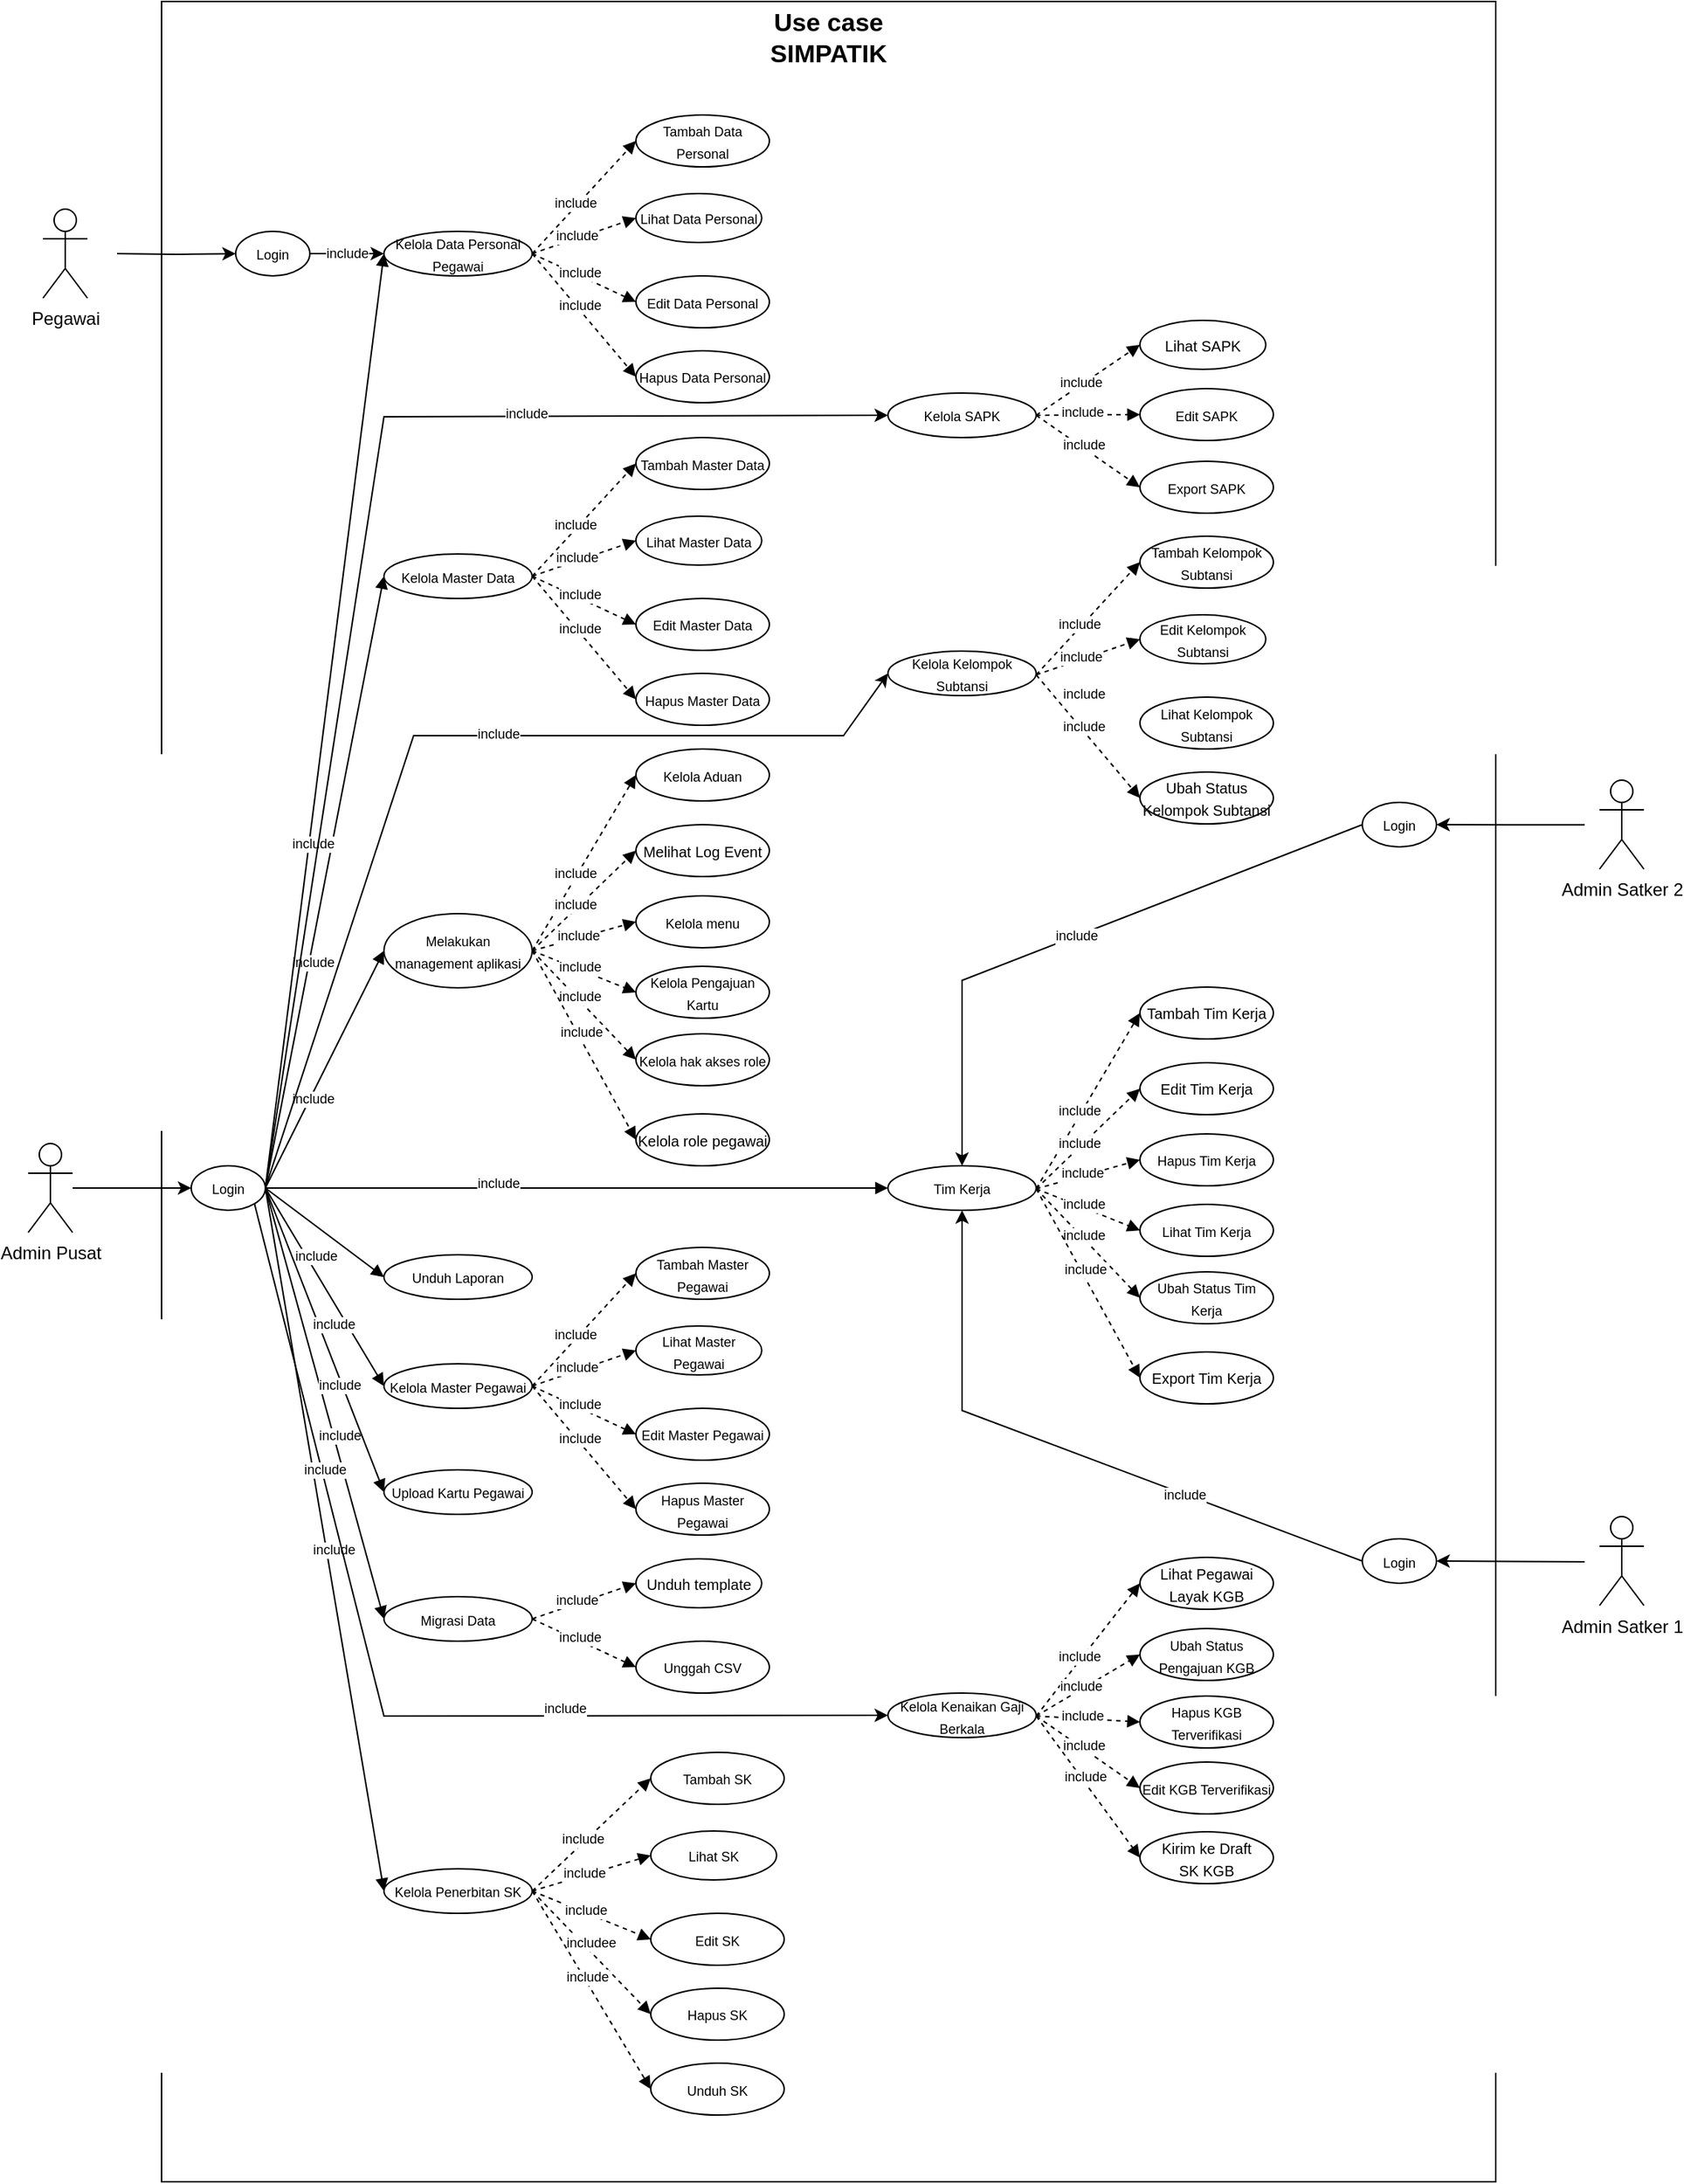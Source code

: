 <mxfile version="20.3.7" type="github"><diagram id="NCF-8XZNcb-jHNI5wrr-" name="Page-1"><mxGraphModel dx="1429" dy="1987" grid="1" gridSize="10" guides="1" tooltips="1" connect="1" arrows="1" fold="1" page="1" pageScale="1" pageWidth="850" pageHeight="1100" math="0" shadow="0"><root><mxCell id="0"/><mxCell id="1" parent="0"/><mxCell id="oSmOHhKGjZ_EZXKR8ptZ-1" value="" style="rounded=0;whiteSpace=wrap;html=1;" parent="1" vertex="1"><mxGeometry x="160" y="-140" width="900" height="1470" as="geometry"/></mxCell><mxCell id="oSmOHhKGjZ_EZXKR8ptZ-2" value="Use case SIMPATIK" style="text;html=1;strokeColor=none;fillColor=none;align=center;verticalAlign=middle;whiteSpace=wrap;rounded=0;fontStyle=1;fontSize=17;" parent="1" vertex="1"><mxGeometry x="550" y="-130" width="120" height="30" as="geometry"/></mxCell><mxCell id="oSmOHhKGjZ_EZXKR8ptZ-14" value="" style="edgeStyle=orthogonalEdgeStyle;rounded=0;orthogonalLoop=1;jettySize=auto;html=1;fontSize=9;" parent="1" source="oSmOHhKGjZ_EZXKR8ptZ-3" target="oSmOHhKGjZ_EZXKR8ptZ-12" edge="1"><mxGeometry relative="1" as="geometry"/></mxCell><mxCell id="oSmOHhKGjZ_EZXKR8ptZ-3" value="Admin Pusat" style="shape=umlActor;verticalLabelPosition=bottom;verticalAlign=top;html=1;outlineConnect=0;" parent="1" vertex="1"><mxGeometry x="70" y="630" width="30" height="60" as="geometry"/></mxCell><mxCell id="oSmOHhKGjZ_EZXKR8ptZ-4" value="Admin Satker 1" style="shape=umlActor;verticalLabelPosition=bottom;verticalAlign=top;html=1;outlineConnect=0;" parent="1" vertex="1"><mxGeometry x="1130" y="881.5" width="30" height="60" as="geometry"/></mxCell><mxCell id="oSmOHhKGjZ_EZXKR8ptZ-5" value="Admin Satker 2" style="shape=umlActor;verticalLabelPosition=bottom;verticalAlign=top;html=1;outlineConnect=0;" parent="1" vertex="1"><mxGeometry x="1130" y="385" width="30" height="60" as="geometry"/></mxCell><mxCell id="oSmOHhKGjZ_EZXKR8ptZ-6" value="Pegawai" style="shape=umlActor;verticalLabelPosition=bottom;verticalAlign=top;html=1;outlineConnect=0;" parent="1" vertex="1"><mxGeometry x="80" width="30" height="60" as="geometry"/></mxCell><mxCell id="oSmOHhKGjZ_EZXKR8ptZ-12" value="&lt;font style=&quot;font-size: 9px;&quot;&gt;Login&lt;/font&gt;" style="ellipse;whiteSpace=wrap;html=1;" parent="1" vertex="1"><mxGeometry x="180" y="645" width="50" height="30" as="geometry"/></mxCell><mxCell id="oSmOHhKGjZ_EZXKR8ptZ-13" value="&lt;font style=&quot;font-size: 9px;&quot;&gt;Kelola Master Data&lt;/font&gt;" style="ellipse;whiteSpace=wrap;html=1;" parent="1" vertex="1"><mxGeometry x="310" y="232.5" width="100" height="30" as="geometry"/></mxCell><mxCell id="oSmOHhKGjZ_EZXKR8ptZ-17" value="" style="html=1;verticalAlign=bottom;endArrow=block;rounded=0;fontSize=9;exitX=1;exitY=0.5;exitDx=0;exitDy=0;entryX=0;entryY=0.5;entryDx=0;entryDy=0;" parent="1" source="oSmOHhKGjZ_EZXKR8ptZ-12" target="oSmOHhKGjZ_EZXKR8ptZ-13" edge="1"><mxGeometry x="0.089" y="7" width="80" relative="1" as="geometry"><mxPoint x="410" y="260" as="sourcePoint"/><mxPoint x="490" y="260" as="targetPoint"/><mxPoint as="offset"/></mxGeometry></mxCell><mxCell id="oSmOHhKGjZ_EZXKR8ptZ-24" value="include" style="edgeLabel;html=1;align=center;verticalAlign=middle;resizable=0;points=[];fontSize=9;" parent="oSmOHhKGjZ_EZXKR8ptZ-17" vertex="1" connectable="0"><mxGeometry x="-0.271" y="1" relative="1" as="geometry"><mxPoint x="4" y="-2" as="offset"/></mxGeometry></mxCell><mxCell id="oSmOHhKGjZ_EZXKR8ptZ-19" value="&lt;font style=&quot;font-size: 9px;&quot;&gt;Tambah Master Data&lt;/font&gt;" style="ellipse;whiteSpace=wrap;html=1;" parent="1" vertex="1"><mxGeometry x="480" y="154" width="90" height="35" as="geometry"/></mxCell><mxCell id="oSmOHhKGjZ_EZXKR8ptZ-27" value="" style="html=1;verticalAlign=bottom;endArrow=block;rounded=0;fontSize=9;dashed=1;entryX=0;entryY=0.5;entryDx=0;entryDy=0;exitX=1;exitY=0.5;exitDx=0;exitDy=0;" parent="1" source="oSmOHhKGjZ_EZXKR8ptZ-13" target="oSmOHhKGjZ_EZXKR8ptZ-19" edge="1"><mxGeometry x="-0.16" y="-2" width="80" relative="1" as="geometry"><mxPoint x="410" y="190" as="sourcePoint"/><mxPoint x="490" y="190" as="targetPoint"/><mxPoint as="offset"/></mxGeometry></mxCell><mxCell id="oSmOHhKGjZ_EZXKR8ptZ-28" value="include" style="edgeLabel;html=1;align=center;verticalAlign=middle;resizable=0;points=[];fontSize=9;" parent="oSmOHhKGjZ_EZXKR8ptZ-27" vertex="1" connectable="0"><mxGeometry x="-0.125" y="2" relative="1" as="geometry"><mxPoint as="offset"/></mxGeometry></mxCell><mxCell id="oSmOHhKGjZ_EZXKR8ptZ-29" value="&lt;font style=&quot;font-size: 9px;&quot;&gt;Lihat Master Data&lt;/font&gt;" style="ellipse;whiteSpace=wrap;html=1;" parent="1" vertex="1"><mxGeometry x="480" y="207" width="84.86" height="33" as="geometry"/></mxCell><mxCell id="oSmOHhKGjZ_EZXKR8ptZ-30" value="&lt;font style=&quot;font-size: 9px;&quot;&gt;Edit Master Data&lt;/font&gt;" style="ellipse;whiteSpace=wrap;html=1;" parent="1" vertex="1"><mxGeometry x="480" y="262.5" width="90" height="35" as="geometry"/></mxCell><mxCell id="oSmOHhKGjZ_EZXKR8ptZ-31" value="&lt;font style=&quot;font-size: 9px;&quot;&gt;Hapus Master Data&lt;/font&gt;" style="ellipse;whiteSpace=wrap;html=1;" parent="1" vertex="1"><mxGeometry x="480" y="313" width="90" height="35" as="geometry"/></mxCell><mxCell id="oSmOHhKGjZ_EZXKR8ptZ-32" value="" style="html=1;verticalAlign=bottom;endArrow=block;rounded=0;fontSize=9;dashed=1;entryX=0;entryY=0.5;entryDx=0;entryDy=0;exitX=1;exitY=0.5;exitDx=0;exitDy=0;" parent="1" source="oSmOHhKGjZ_EZXKR8ptZ-13" target="oSmOHhKGjZ_EZXKR8ptZ-29" edge="1"><mxGeometry x="-0.16" y="-2" width="80" relative="1" as="geometry"><mxPoint x="420" y="257.5" as="sourcePoint"/><mxPoint x="490" y="172.5" as="targetPoint"/><mxPoint as="offset"/></mxGeometry></mxCell><mxCell id="oSmOHhKGjZ_EZXKR8ptZ-33" value="include" style="edgeLabel;html=1;align=center;verticalAlign=middle;resizable=0;points=[];fontSize=9;" parent="oSmOHhKGjZ_EZXKR8ptZ-32" vertex="1" connectable="0"><mxGeometry x="-0.125" y="2" relative="1" as="geometry"><mxPoint as="offset"/></mxGeometry></mxCell><mxCell id="oSmOHhKGjZ_EZXKR8ptZ-34" value="" style="html=1;verticalAlign=bottom;endArrow=block;rounded=0;fontSize=9;dashed=1;entryX=0;entryY=0.5;entryDx=0;entryDy=0;exitX=1;exitY=0.5;exitDx=0;exitDy=0;" parent="1" source="oSmOHhKGjZ_EZXKR8ptZ-13" target="oSmOHhKGjZ_EZXKR8ptZ-30" edge="1"><mxGeometry x="-0.16" y="-2" width="80" relative="1" as="geometry"><mxPoint x="420" y="257.5" as="sourcePoint"/><mxPoint x="490" y="232.5" as="targetPoint"/><mxPoint as="offset"/></mxGeometry></mxCell><mxCell id="oSmOHhKGjZ_EZXKR8ptZ-35" value="include" style="edgeLabel;html=1;align=center;verticalAlign=middle;resizable=0;points=[];fontSize=9;" parent="oSmOHhKGjZ_EZXKR8ptZ-34" vertex="1" connectable="0"><mxGeometry x="-0.125" y="2" relative="1" as="geometry"><mxPoint as="offset"/></mxGeometry></mxCell><mxCell id="oSmOHhKGjZ_EZXKR8ptZ-36" value="" style="html=1;verticalAlign=bottom;endArrow=block;rounded=0;fontSize=9;dashed=1;entryX=0;entryY=0.5;entryDx=0;entryDy=0;exitX=1;exitY=0.5;exitDx=0;exitDy=0;" parent="1" source="oSmOHhKGjZ_EZXKR8ptZ-13" target="oSmOHhKGjZ_EZXKR8ptZ-31" edge="1"><mxGeometry x="-0.16" y="-2" width="80" relative="1" as="geometry"><mxPoint x="420" y="257.5" as="sourcePoint"/><mxPoint x="490" y="297.5" as="targetPoint"/><mxPoint as="offset"/></mxGeometry></mxCell><mxCell id="oSmOHhKGjZ_EZXKR8ptZ-37" value="include" style="edgeLabel;html=1;align=center;verticalAlign=middle;resizable=0;points=[];fontSize=9;" parent="oSmOHhKGjZ_EZXKR8ptZ-36" vertex="1" connectable="0"><mxGeometry x="-0.125" y="2" relative="1" as="geometry"><mxPoint as="offset"/></mxGeometry></mxCell><mxCell id="oSmOHhKGjZ_EZXKR8ptZ-39" value="&lt;font style=&quot;font-size: 9px;&quot;&gt;Melakukan management aplikasi&lt;/font&gt;" style="ellipse;whiteSpace=wrap;html=1;" parent="1" vertex="1"><mxGeometry x="310" y="475" width="100" height="50" as="geometry"/></mxCell><mxCell id="oSmOHhKGjZ_EZXKR8ptZ-40" value="" style="html=1;verticalAlign=bottom;endArrow=block;rounded=0;fontSize=9;exitX=1;exitY=0.5;exitDx=0;exitDy=0;entryX=0;entryY=0.5;entryDx=0;entryDy=0;" parent="1" source="oSmOHhKGjZ_EZXKR8ptZ-12" target="oSmOHhKGjZ_EZXKR8ptZ-39" edge="1"><mxGeometry x="0.089" y="7" width="80" relative="1" as="geometry"><mxPoint x="270.0" y="410" as="sourcePoint"/><mxPoint x="320.0" y="257.5" as="targetPoint"/><mxPoint as="offset"/></mxGeometry></mxCell><mxCell id="oSmOHhKGjZ_EZXKR8ptZ-41" value="include" style="edgeLabel;html=1;align=center;verticalAlign=middle;resizable=0;points=[];fontSize=9;" parent="oSmOHhKGjZ_EZXKR8ptZ-40" vertex="1" connectable="0"><mxGeometry x="-0.271" y="1" relative="1" as="geometry"><mxPoint x="4" y="-2" as="offset"/></mxGeometry></mxCell><mxCell id="oSmOHhKGjZ_EZXKR8ptZ-43" value="&lt;font style=&quot;font-size: 9px;&quot;&gt;Kelola Aduan&lt;/font&gt;" style="ellipse;whiteSpace=wrap;html=1;" parent="1" vertex="1"><mxGeometry x="480" y="364" width="90" height="35" as="geometry"/></mxCell><mxCell id="oSmOHhKGjZ_EZXKR8ptZ-44" value="" style="html=1;verticalAlign=bottom;endArrow=block;rounded=0;fontSize=9;dashed=1;entryX=0;entryY=0.5;entryDx=0;entryDy=0;exitX=1;exitY=0.5;exitDx=0;exitDy=0;" parent="1" source="oSmOHhKGjZ_EZXKR8ptZ-39" target="oSmOHhKGjZ_EZXKR8ptZ-43" edge="1"><mxGeometry x="-0.16" y="-2" width="80" relative="1" as="geometry"><mxPoint x="410" y="472.5" as="sourcePoint"/><mxPoint x="490" y="415" as="targetPoint"/><mxPoint as="offset"/></mxGeometry></mxCell><mxCell id="oSmOHhKGjZ_EZXKR8ptZ-45" value="include" style="edgeLabel;html=1;align=center;verticalAlign=middle;resizable=0;points=[];fontSize=9;" parent="oSmOHhKGjZ_EZXKR8ptZ-44" vertex="1" connectable="0"><mxGeometry x="-0.125" y="2" relative="1" as="geometry"><mxPoint as="offset"/></mxGeometry></mxCell><mxCell id="oSmOHhKGjZ_EZXKR8ptZ-46" value="&lt;font size=&quot;1&quot;&gt;Melihat Log Event&lt;/font&gt;" style="ellipse;whiteSpace=wrap;html=1;" parent="1" vertex="1"><mxGeometry x="480" y="415" width="90" height="35" as="geometry"/></mxCell><mxCell id="oSmOHhKGjZ_EZXKR8ptZ-47" value="&lt;font style=&quot;font-size: 9px;&quot;&gt;Kelola Pengajuan Kartu&lt;/font&gt;" style="ellipse;whiteSpace=wrap;html=1;" parent="1" vertex="1"><mxGeometry x="480" y="510.5" width="90" height="35" as="geometry"/></mxCell><mxCell id="oSmOHhKGjZ_EZXKR8ptZ-48" value="&lt;font style=&quot;font-size: 9px;&quot;&gt;Kelola hak akses role&lt;/font&gt;" style="ellipse;whiteSpace=wrap;html=1;" parent="1" vertex="1"><mxGeometry x="480" y="556" width="90" height="35" as="geometry"/></mxCell><mxCell id="oSmOHhKGjZ_EZXKR8ptZ-49" value="" style="html=1;verticalAlign=bottom;endArrow=block;rounded=0;fontSize=9;dashed=1;entryX=0;entryY=0.5;entryDx=0;entryDy=0;exitX=1;exitY=0.5;exitDx=0;exitDy=0;" parent="1" source="oSmOHhKGjZ_EZXKR8ptZ-39" target="oSmOHhKGjZ_EZXKR8ptZ-46" edge="1"><mxGeometry x="-0.16" y="-2" width="80" relative="1" as="geometry"><mxPoint x="410" y="472.5" as="sourcePoint"/><mxPoint x="490" y="397.5" as="targetPoint"/><mxPoint as="offset"/></mxGeometry></mxCell><mxCell id="oSmOHhKGjZ_EZXKR8ptZ-50" value="include" style="edgeLabel;html=1;align=center;verticalAlign=middle;resizable=0;points=[];fontSize=9;" parent="oSmOHhKGjZ_EZXKR8ptZ-49" vertex="1" connectable="0"><mxGeometry x="-0.125" y="2" relative="1" as="geometry"><mxPoint as="offset"/></mxGeometry></mxCell><mxCell id="oSmOHhKGjZ_EZXKR8ptZ-51" value="" style="html=1;verticalAlign=bottom;endArrow=block;rounded=0;fontSize=9;dashed=1;entryX=0;entryY=0.5;entryDx=0;entryDy=0;exitX=1;exitY=0.5;exitDx=0;exitDy=0;" parent="1" source="oSmOHhKGjZ_EZXKR8ptZ-39" target="oSmOHhKGjZ_EZXKR8ptZ-47" edge="1"><mxGeometry x="-0.16" y="-2" width="80" relative="1" as="geometry"><mxPoint x="410" y="472.5" as="sourcePoint"/><mxPoint x="490" y="457.5" as="targetPoint"/><mxPoint as="offset"/></mxGeometry></mxCell><mxCell id="oSmOHhKGjZ_EZXKR8ptZ-52" value="include" style="edgeLabel;html=1;align=center;verticalAlign=middle;resizable=0;points=[];fontSize=9;" parent="oSmOHhKGjZ_EZXKR8ptZ-51" vertex="1" connectable="0"><mxGeometry x="-0.125" y="2" relative="1" as="geometry"><mxPoint as="offset"/></mxGeometry></mxCell><mxCell id="oSmOHhKGjZ_EZXKR8ptZ-53" value="" style="html=1;verticalAlign=bottom;endArrow=block;rounded=0;fontSize=9;dashed=1;entryX=0;entryY=0.5;entryDx=0;entryDy=0;exitX=1;exitY=0.5;exitDx=0;exitDy=0;" parent="1" source="oSmOHhKGjZ_EZXKR8ptZ-39" target="oSmOHhKGjZ_EZXKR8ptZ-48" edge="1"><mxGeometry x="-0.16" y="-2" width="80" relative="1" as="geometry"><mxPoint x="420" y="490" as="sourcePoint"/><mxPoint x="490" y="522.5" as="targetPoint"/><mxPoint as="offset"/></mxGeometry></mxCell><mxCell id="oSmOHhKGjZ_EZXKR8ptZ-54" value="include" style="edgeLabel;html=1;align=center;verticalAlign=middle;resizable=0;points=[];fontSize=9;" parent="oSmOHhKGjZ_EZXKR8ptZ-53" vertex="1" connectable="0"><mxGeometry x="-0.125" y="2" relative="1" as="geometry"><mxPoint as="offset"/></mxGeometry></mxCell><mxCell id="oSmOHhKGjZ_EZXKR8ptZ-55" value="&lt;font style=&quot;font-size: 9px;&quot;&gt;Kelola menu&lt;/font&gt;" style="ellipse;whiteSpace=wrap;html=1;" parent="1" vertex="1"><mxGeometry x="480" y="463" width="90" height="35" as="geometry"/></mxCell><mxCell id="oSmOHhKGjZ_EZXKR8ptZ-56" value="" style="html=1;verticalAlign=bottom;endArrow=block;rounded=0;fontSize=9;dashed=1;entryX=0;entryY=0.5;entryDx=0;entryDy=0;exitX=1;exitY=0.5;exitDx=0;exitDy=0;" parent="1" source="oSmOHhKGjZ_EZXKR8ptZ-39" target="oSmOHhKGjZ_EZXKR8ptZ-55" edge="1"><mxGeometry x="-0.16" y="-2" width="80" relative="1" as="geometry"><mxPoint x="420" y="485" as="sourcePoint"/><mxPoint x="490" y="442.5" as="targetPoint"/><mxPoint as="offset"/></mxGeometry></mxCell><mxCell id="oSmOHhKGjZ_EZXKR8ptZ-57" value="include" style="edgeLabel;html=1;align=center;verticalAlign=middle;resizable=0;points=[];fontSize=9;" parent="oSmOHhKGjZ_EZXKR8ptZ-56" vertex="1" connectable="0"><mxGeometry x="-0.125" y="2" relative="1" as="geometry"><mxPoint as="offset"/></mxGeometry></mxCell><mxCell id="oSmOHhKGjZ_EZXKR8ptZ-58" value="&lt;font size=&quot;1&quot;&gt;Kelola role pegawai&lt;/font&gt;" style="ellipse;whiteSpace=wrap;html=1;" parent="1" vertex="1"><mxGeometry x="480" y="610" width="90" height="35" as="geometry"/></mxCell><mxCell id="oSmOHhKGjZ_EZXKR8ptZ-59" value="" style="html=1;verticalAlign=bottom;endArrow=block;rounded=0;fontSize=9;dashed=1;entryX=0;entryY=0.5;entryDx=0;entryDy=0;exitX=1;exitY=0.5;exitDx=0;exitDy=0;" parent="1" source="oSmOHhKGjZ_EZXKR8ptZ-39" target="oSmOHhKGjZ_EZXKR8ptZ-58" edge="1"><mxGeometry x="-0.16" y="-2" width="80" relative="1" as="geometry"><mxPoint x="420" y="510" as="sourcePoint"/><mxPoint x="490" y="583.5" as="targetPoint"/><mxPoint as="offset"/></mxGeometry></mxCell><mxCell id="oSmOHhKGjZ_EZXKR8ptZ-60" value="include" style="edgeLabel;html=1;align=center;verticalAlign=middle;resizable=0;points=[];fontSize=9;" parent="oSmOHhKGjZ_EZXKR8ptZ-59" vertex="1" connectable="0"><mxGeometry x="-0.125" y="2" relative="1" as="geometry"><mxPoint as="offset"/></mxGeometry></mxCell><mxCell id="oSmOHhKGjZ_EZXKR8ptZ-61" value="&lt;font style=&quot;font-size: 9px;&quot;&gt;Kelola Master Pegawai&lt;/font&gt;" style="ellipse;whiteSpace=wrap;html=1;" parent="1" vertex="1"><mxGeometry x="310" y="778.5" width="100" height="30" as="geometry"/></mxCell><mxCell id="oSmOHhKGjZ_EZXKR8ptZ-62" value="&lt;font style=&quot;font-size: 9px;&quot;&gt;Tambah Master Pegawai&lt;/font&gt;" style="ellipse;whiteSpace=wrap;html=1;" parent="1" vertex="1"><mxGeometry x="480" y="700" width="90" height="35" as="geometry"/></mxCell><mxCell id="oSmOHhKGjZ_EZXKR8ptZ-63" value="" style="html=1;verticalAlign=bottom;endArrow=block;rounded=0;fontSize=9;dashed=1;entryX=0;entryY=0.5;entryDx=0;entryDy=0;exitX=1;exitY=0.5;exitDx=0;exitDy=0;" parent="1" source="oSmOHhKGjZ_EZXKR8ptZ-61" target="oSmOHhKGjZ_EZXKR8ptZ-62" edge="1"><mxGeometry x="-0.16" y="-2" width="80" relative="1" as="geometry"><mxPoint x="410" y="736" as="sourcePoint"/><mxPoint x="490" y="736" as="targetPoint"/><mxPoint as="offset"/></mxGeometry></mxCell><mxCell id="oSmOHhKGjZ_EZXKR8ptZ-64" value="include" style="edgeLabel;html=1;align=center;verticalAlign=middle;resizable=0;points=[];fontSize=9;" parent="oSmOHhKGjZ_EZXKR8ptZ-63" vertex="1" connectable="0"><mxGeometry x="-0.125" y="2" relative="1" as="geometry"><mxPoint as="offset"/></mxGeometry></mxCell><mxCell id="oSmOHhKGjZ_EZXKR8ptZ-65" value="&lt;font style=&quot;font-size: 9px;&quot;&gt;Lihat Master Pegawai&lt;/font&gt;" style="ellipse;whiteSpace=wrap;html=1;" parent="1" vertex="1"><mxGeometry x="480" y="753" width="84.86" height="33" as="geometry"/></mxCell><mxCell id="oSmOHhKGjZ_EZXKR8ptZ-66" value="&lt;font style=&quot;font-size: 9px;&quot;&gt;Edit Master Pegawai&lt;/font&gt;" style="ellipse;whiteSpace=wrap;html=1;" parent="1" vertex="1"><mxGeometry x="480" y="808.5" width="90" height="35" as="geometry"/></mxCell><mxCell id="oSmOHhKGjZ_EZXKR8ptZ-67" value="&lt;font style=&quot;font-size: 9px;&quot;&gt;Hapus Master Pegawai&lt;/font&gt;" style="ellipse;whiteSpace=wrap;html=1;" parent="1" vertex="1"><mxGeometry x="480" y="859" width="90" height="35" as="geometry"/></mxCell><mxCell id="oSmOHhKGjZ_EZXKR8ptZ-68" value="" style="html=1;verticalAlign=bottom;endArrow=block;rounded=0;fontSize=9;dashed=1;entryX=0;entryY=0.5;entryDx=0;entryDy=0;exitX=1;exitY=0.5;exitDx=0;exitDy=0;" parent="1" source="oSmOHhKGjZ_EZXKR8ptZ-61" target="oSmOHhKGjZ_EZXKR8ptZ-65" edge="1"><mxGeometry x="-0.16" y="-2" width="80" relative="1" as="geometry"><mxPoint x="420" y="803.5" as="sourcePoint"/><mxPoint x="490" y="718.5" as="targetPoint"/><mxPoint as="offset"/></mxGeometry></mxCell><mxCell id="oSmOHhKGjZ_EZXKR8ptZ-69" value="include" style="edgeLabel;html=1;align=center;verticalAlign=middle;resizable=0;points=[];fontSize=9;" parent="oSmOHhKGjZ_EZXKR8ptZ-68" vertex="1" connectable="0"><mxGeometry x="-0.125" y="2" relative="1" as="geometry"><mxPoint as="offset"/></mxGeometry></mxCell><mxCell id="oSmOHhKGjZ_EZXKR8ptZ-70" value="" style="html=1;verticalAlign=bottom;endArrow=block;rounded=0;fontSize=9;dashed=1;entryX=0;entryY=0.5;entryDx=0;entryDy=0;exitX=1;exitY=0.5;exitDx=0;exitDy=0;" parent="1" source="oSmOHhKGjZ_EZXKR8ptZ-61" target="oSmOHhKGjZ_EZXKR8ptZ-66" edge="1"><mxGeometry x="-0.16" y="-2" width="80" relative="1" as="geometry"><mxPoint x="420" y="803.5" as="sourcePoint"/><mxPoint x="490" y="778.5" as="targetPoint"/><mxPoint as="offset"/></mxGeometry></mxCell><mxCell id="oSmOHhKGjZ_EZXKR8ptZ-71" value="include" style="edgeLabel;html=1;align=center;verticalAlign=middle;resizable=0;points=[];fontSize=9;" parent="oSmOHhKGjZ_EZXKR8ptZ-70" vertex="1" connectable="0"><mxGeometry x="-0.125" y="2" relative="1" as="geometry"><mxPoint as="offset"/></mxGeometry></mxCell><mxCell id="oSmOHhKGjZ_EZXKR8ptZ-72" value="" style="html=1;verticalAlign=bottom;endArrow=block;rounded=0;fontSize=9;dashed=1;entryX=0;entryY=0.5;entryDx=0;entryDy=0;exitX=1;exitY=0.5;exitDx=0;exitDy=0;" parent="1" source="oSmOHhKGjZ_EZXKR8ptZ-61" target="oSmOHhKGjZ_EZXKR8ptZ-67" edge="1"><mxGeometry x="-0.16" y="-2" width="80" relative="1" as="geometry"><mxPoint x="420" y="803.5" as="sourcePoint"/><mxPoint x="490" y="843.5" as="targetPoint"/><mxPoint as="offset"/></mxGeometry></mxCell><mxCell id="oSmOHhKGjZ_EZXKR8ptZ-73" value="include" style="edgeLabel;html=1;align=center;verticalAlign=middle;resizable=0;points=[];fontSize=9;" parent="oSmOHhKGjZ_EZXKR8ptZ-72" vertex="1" connectable="0"><mxGeometry x="-0.125" y="2" relative="1" as="geometry"><mxPoint as="offset"/></mxGeometry></mxCell><mxCell id="oSmOHhKGjZ_EZXKR8ptZ-75" value="" style="html=1;verticalAlign=bottom;endArrow=block;rounded=0;fontSize=9;exitX=1;exitY=0.5;exitDx=0;exitDy=0;entryX=0;entryY=0.5;entryDx=0;entryDy=0;" parent="1" source="oSmOHhKGjZ_EZXKR8ptZ-12" target="oSmOHhKGjZ_EZXKR8ptZ-61" edge="1"><mxGeometry x="0.089" y="7" width="80" relative="1" as="geometry"><mxPoint x="240.0" y="670" as="sourcePoint"/><mxPoint x="320" y="530" as="targetPoint"/><mxPoint as="offset"/></mxGeometry></mxCell><mxCell id="oSmOHhKGjZ_EZXKR8ptZ-76" value="include" style="edgeLabel;html=1;align=center;verticalAlign=middle;resizable=0;points=[];fontSize=9;" parent="oSmOHhKGjZ_EZXKR8ptZ-75" vertex="1" connectable="0"><mxGeometry x="-0.271" y="1" relative="1" as="geometry"><mxPoint x="4" y="-2" as="offset"/></mxGeometry></mxCell><mxCell id="oSmOHhKGjZ_EZXKR8ptZ-77" value="&lt;font style=&quot;font-size: 9px;&quot;&gt;Migrasi Data&lt;/font&gt;" style="ellipse;whiteSpace=wrap;html=1;" parent="1" vertex="1"><mxGeometry x="310" y="935.5" width="100" height="30" as="geometry"/></mxCell><mxCell id="oSmOHhKGjZ_EZXKR8ptZ-83" value="&lt;font size=&quot;1&quot;&gt;Unduh template&lt;/font&gt;" style="ellipse;whiteSpace=wrap;html=1;" parent="1" vertex="1"><mxGeometry x="480" y="910" width="84.86" height="33" as="geometry"/></mxCell><mxCell id="oSmOHhKGjZ_EZXKR8ptZ-84" value="&lt;font style=&quot;font-size: 9px;&quot;&gt;Unggah CSV&lt;/font&gt;" style="ellipse;whiteSpace=wrap;html=1;" parent="1" vertex="1"><mxGeometry x="480" y="965.5" width="90" height="35" as="geometry"/></mxCell><mxCell id="oSmOHhKGjZ_EZXKR8ptZ-85" value="" style="html=1;verticalAlign=bottom;endArrow=block;rounded=0;fontSize=9;dashed=1;entryX=0;entryY=0.5;entryDx=0;entryDy=0;exitX=1;exitY=0.5;exitDx=0;exitDy=0;" parent="1" target="oSmOHhKGjZ_EZXKR8ptZ-83" edge="1"><mxGeometry x="-0.16" y="-2" width="80" relative="1" as="geometry"><mxPoint x="410" y="950.5" as="sourcePoint"/><mxPoint x="490" y="875.5" as="targetPoint"/><mxPoint as="offset"/></mxGeometry></mxCell><mxCell id="oSmOHhKGjZ_EZXKR8ptZ-86" value="include" style="edgeLabel;html=1;align=center;verticalAlign=middle;resizable=0;points=[];fontSize=9;" parent="oSmOHhKGjZ_EZXKR8ptZ-85" vertex="1" connectable="0"><mxGeometry x="-0.125" y="2" relative="1" as="geometry"><mxPoint as="offset"/></mxGeometry></mxCell><mxCell id="oSmOHhKGjZ_EZXKR8ptZ-87" value="" style="html=1;verticalAlign=bottom;endArrow=block;rounded=0;fontSize=9;dashed=1;entryX=0;entryY=0.5;entryDx=0;entryDy=0;exitX=1;exitY=0.5;exitDx=0;exitDy=0;" parent="1" target="oSmOHhKGjZ_EZXKR8ptZ-84" edge="1"><mxGeometry x="-0.16" y="-2" width="80" relative="1" as="geometry"><mxPoint x="410" y="950.5" as="sourcePoint"/><mxPoint x="490" y="935.5" as="targetPoint"/><mxPoint as="offset"/></mxGeometry></mxCell><mxCell id="oSmOHhKGjZ_EZXKR8ptZ-88" value="include" style="edgeLabel;html=1;align=center;verticalAlign=middle;resizable=0;points=[];fontSize=9;" parent="oSmOHhKGjZ_EZXKR8ptZ-87" vertex="1" connectable="0"><mxGeometry x="-0.125" y="2" relative="1" as="geometry"><mxPoint as="offset"/></mxGeometry></mxCell><mxCell id="oSmOHhKGjZ_EZXKR8ptZ-89" value="" style="html=1;verticalAlign=bottom;endArrow=block;rounded=0;fontSize=9;entryX=0;entryY=0.5;entryDx=0;entryDy=0;exitX=1;exitY=0.5;exitDx=0;exitDy=0;" parent="1" source="oSmOHhKGjZ_EZXKR8ptZ-12" target="oSmOHhKGjZ_EZXKR8ptZ-77" edge="1"><mxGeometry x="0.089" y="7" width="80" relative="1" as="geometry"><mxPoint x="230" y="660" as="sourcePoint"/><mxPoint x="320" y="803.5" as="targetPoint"/><mxPoint as="offset"/></mxGeometry></mxCell><mxCell id="oSmOHhKGjZ_EZXKR8ptZ-90" value="include" style="edgeLabel;html=1;align=center;verticalAlign=middle;resizable=0;points=[];fontSize=9;" parent="oSmOHhKGjZ_EZXKR8ptZ-89" vertex="1" connectable="0"><mxGeometry x="-0.271" y="1" relative="1" as="geometry"><mxPoint x="20" y="61" as="offset"/></mxGeometry></mxCell><mxCell id="oSmOHhKGjZ_EZXKR8ptZ-91" value="&lt;font style=&quot;font-size: 9px;&quot;&gt;Kelola Penerbitan SK&lt;/font&gt;" style="ellipse;whiteSpace=wrap;html=1;" parent="1" vertex="1"><mxGeometry x="310" y="1119" width="100" height="30" as="geometry"/></mxCell><mxCell id="oSmOHhKGjZ_EZXKR8ptZ-92" value="&lt;font style=&quot;font-size: 9px;&quot;&gt;Tambah SK&lt;/font&gt;" style="ellipse;whiteSpace=wrap;html=1;" parent="1" vertex="1"><mxGeometry x="490" y="1040.5" width="90" height="35" as="geometry"/></mxCell><mxCell id="oSmOHhKGjZ_EZXKR8ptZ-93" value="" style="html=1;verticalAlign=bottom;endArrow=block;rounded=0;fontSize=9;dashed=1;entryX=0;entryY=0.5;entryDx=0;entryDy=0;exitX=1;exitY=0.5;exitDx=0;exitDy=0;" parent="1" source="oSmOHhKGjZ_EZXKR8ptZ-91" target="oSmOHhKGjZ_EZXKR8ptZ-92" edge="1"><mxGeometry x="-0.16" y="-2" width="80" relative="1" as="geometry"><mxPoint x="420" y="1076.5" as="sourcePoint"/><mxPoint x="500" y="1076.5" as="targetPoint"/><mxPoint as="offset"/></mxGeometry></mxCell><mxCell id="oSmOHhKGjZ_EZXKR8ptZ-94" value="include" style="edgeLabel;html=1;align=center;verticalAlign=middle;resizable=0;points=[];fontSize=9;" parent="oSmOHhKGjZ_EZXKR8ptZ-93" vertex="1" connectable="0"><mxGeometry x="-0.125" y="2" relative="1" as="geometry"><mxPoint as="offset"/></mxGeometry></mxCell><mxCell id="oSmOHhKGjZ_EZXKR8ptZ-95" value="&lt;font style=&quot;font-size: 9px;&quot;&gt;Lihat SK&lt;/font&gt;" style="ellipse;whiteSpace=wrap;html=1;" parent="1" vertex="1"><mxGeometry x="490" y="1093.5" width="84.86" height="33" as="geometry"/></mxCell><mxCell id="oSmOHhKGjZ_EZXKR8ptZ-96" value="&lt;font style=&quot;font-size: 9px;&quot;&gt;Edit SK&lt;/font&gt;" style="ellipse;whiteSpace=wrap;html=1;" parent="1" vertex="1"><mxGeometry x="490" y="1149" width="90" height="35" as="geometry"/></mxCell><mxCell id="oSmOHhKGjZ_EZXKR8ptZ-97" value="&lt;font style=&quot;font-size: 9px;&quot;&gt;Hapus SK&lt;/font&gt;" style="ellipse;whiteSpace=wrap;html=1;" parent="1" vertex="1"><mxGeometry x="490" y="1199.5" width="90" height="35" as="geometry"/></mxCell><mxCell id="oSmOHhKGjZ_EZXKR8ptZ-98" value="" style="html=1;verticalAlign=bottom;endArrow=block;rounded=0;fontSize=9;dashed=1;entryX=0;entryY=0.5;entryDx=0;entryDy=0;exitX=1;exitY=0.5;exitDx=0;exitDy=0;" parent="1" source="oSmOHhKGjZ_EZXKR8ptZ-91" target="oSmOHhKGjZ_EZXKR8ptZ-95" edge="1"><mxGeometry x="-0.16" y="-2" width="80" relative="1" as="geometry"><mxPoint x="430" y="1144" as="sourcePoint"/><mxPoint x="500" y="1059" as="targetPoint"/><mxPoint as="offset"/></mxGeometry></mxCell><mxCell id="oSmOHhKGjZ_EZXKR8ptZ-99" value="include" style="edgeLabel;html=1;align=center;verticalAlign=middle;resizable=0;points=[];fontSize=9;" parent="oSmOHhKGjZ_EZXKR8ptZ-98" vertex="1" connectable="0"><mxGeometry x="-0.125" y="2" relative="1" as="geometry"><mxPoint as="offset"/></mxGeometry></mxCell><mxCell id="oSmOHhKGjZ_EZXKR8ptZ-100" value="" style="html=1;verticalAlign=bottom;endArrow=block;rounded=0;fontSize=9;dashed=1;entryX=0;entryY=0.5;entryDx=0;entryDy=0;exitX=1;exitY=0.5;exitDx=0;exitDy=0;" parent="1" source="oSmOHhKGjZ_EZXKR8ptZ-91" target="oSmOHhKGjZ_EZXKR8ptZ-96" edge="1"><mxGeometry x="-0.16" y="-2" width="80" relative="1" as="geometry"><mxPoint x="430" y="1144" as="sourcePoint"/><mxPoint x="500" y="1119" as="targetPoint"/><mxPoint as="offset"/></mxGeometry></mxCell><mxCell id="oSmOHhKGjZ_EZXKR8ptZ-101" value="include" style="edgeLabel;html=1;align=center;verticalAlign=middle;resizable=0;points=[];fontSize=9;" parent="oSmOHhKGjZ_EZXKR8ptZ-100" vertex="1" connectable="0"><mxGeometry x="-0.125" y="2" relative="1" as="geometry"><mxPoint as="offset"/></mxGeometry></mxCell><mxCell id="oSmOHhKGjZ_EZXKR8ptZ-102" value="include" style="edgeLabel;html=1;align=center;verticalAlign=middle;resizable=0;points=[];fontSize=9;" parent="1" vertex="1" connectable="0"><mxGeometry x="451.615" y="1168.384" as="geometry"/></mxCell><mxCell id="oSmOHhKGjZ_EZXKR8ptZ-103" value="" style="html=1;verticalAlign=bottom;endArrow=block;rounded=0;fontSize=9;exitX=1;exitY=0.5;exitDx=0;exitDy=0;entryX=0;entryY=0.5;entryDx=0;entryDy=0;" parent="1" source="oSmOHhKGjZ_EZXKR8ptZ-12" target="oSmOHhKGjZ_EZXKR8ptZ-91" edge="1"><mxGeometry x="0.089" y="7" width="80" relative="1" as="geometry"><mxPoint x="240" y="1000.5" as="sourcePoint"/><mxPoint x="330" y="870.5" as="targetPoint"/><mxPoint as="offset"/></mxGeometry></mxCell><mxCell id="oSmOHhKGjZ_EZXKR8ptZ-104" value="include" style="edgeLabel;html=1;align=center;verticalAlign=middle;resizable=0;points=[];fontSize=9;" parent="oSmOHhKGjZ_EZXKR8ptZ-103" vertex="1" connectable="0"><mxGeometry x="-0.271" y="1" relative="1" as="geometry"><mxPoint x="16" y="71" as="offset"/></mxGeometry></mxCell><mxCell id="oSmOHhKGjZ_EZXKR8ptZ-105" value="" style="html=1;verticalAlign=bottom;endArrow=block;rounded=0;fontSize=9;dashed=1;entryX=0;entryY=0.5;entryDx=0;entryDy=0;exitX=1;exitY=0.5;exitDx=0;exitDy=0;" parent="1" source="oSmOHhKGjZ_EZXKR8ptZ-91" target="oSmOHhKGjZ_EZXKR8ptZ-97" edge="1"><mxGeometry x="-0.16" y="-2" width="80" relative="1" as="geometry"><mxPoint x="420" y="1130" as="sourcePoint"/><mxPoint x="490" y="1213" as="targetPoint"/><mxPoint as="offset"/></mxGeometry></mxCell><mxCell id="oSmOHhKGjZ_EZXKR8ptZ-106" value="include" style="edgeLabel;html=1;align=center;verticalAlign=middle;resizable=0;points=[];fontSize=9;" parent="oSmOHhKGjZ_EZXKR8ptZ-105" vertex="1" connectable="0"><mxGeometry x="-0.125" y="2" relative="1" as="geometry"><mxPoint as="offset"/></mxGeometry></mxCell><mxCell id="oSmOHhKGjZ_EZXKR8ptZ-107" value="&lt;font style=&quot;font-size: 9px;&quot;&gt;Unduh SK&lt;/font&gt;" style="ellipse;whiteSpace=wrap;html=1;" parent="1" vertex="1"><mxGeometry x="490" y="1250" width="90" height="35" as="geometry"/></mxCell><mxCell id="oSmOHhKGjZ_EZXKR8ptZ-108" value="" style="html=1;verticalAlign=bottom;endArrow=block;rounded=0;fontSize=9;dashed=1;entryX=0;entryY=0.5;entryDx=0;entryDy=0;exitX=1;exitY=0.5;exitDx=0;exitDy=0;" parent="1" source="oSmOHhKGjZ_EZXKR8ptZ-91" target="oSmOHhKGjZ_EZXKR8ptZ-107" edge="1"><mxGeometry x="-0.16" y="-2" width="80" relative="1" as="geometry"><mxPoint x="430" y="1144" as="sourcePoint"/><mxPoint x="500" y="1227" as="targetPoint"/><mxPoint as="offset"/></mxGeometry></mxCell><mxCell id="oSmOHhKGjZ_EZXKR8ptZ-109" value="include" style="edgeLabel;html=1;align=center;verticalAlign=middle;resizable=0;points=[];fontSize=9;" parent="oSmOHhKGjZ_EZXKR8ptZ-108" vertex="1" connectable="0"><mxGeometry x="-0.125" y="2" relative="1" as="geometry"><mxPoint as="offset"/></mxGeometry></mxCell><mxCell id="oSmOHhKGjZ_EZXKR8ptZ-110" value="&lt;font style=&quot;font-size: 9px;&quot;&gt;Upload Kartu Pegawai&lt;/font&gt;" style="ellipse;whiteSpace=wrap;html=1;" parent="1" vertex="1"><mxGeometry x="310" y="850" width="100" height="30" as="geometry"/></mxCell><mxCell id="oSmOHhKGjZ_EZXKR8ptZ-111" value="&lt;font style=&quot;font-size: 9px;&quot;&gt;Kelola Kelompok Subtansi&lt;/font&gt;" style="ellipse;whiteSpace=wrap;html=1;" parent="1" vertex="1"><mxGeometry x="650" y="298" width="100" height="30" as="geometry"/></mxCell><mxCell id="oSmOHhKGjZ_EZXKR8ptZ-113" value="&lt;font style=&quot;font-size: 9px;&quot;&gt;Kelola Kenaikan Gaji Berkala&lt;/font&gt;" style="ellipse;whiteSpace=wrap;html=1;" parent="1" vertex="1"><mxGeometry x="650" y="1000.5" width="100" height="30" as="geometry"/></mxCell><mxCell id="oSmOHhKGjZ_EZXKR8ptZ-114" value="&lt;font style=&quot;font-size: 9px;&quot;&gt;Unduh Laporan&lt;/font&gt;" style="ellipse;whiteSpace=wrap;html=1;" parent="1" vertex="1"><mxGeometry x="310" y="705" width="100" height="30" as="geometry"/></mxCell><mxCell id="oSmOHhKGjZ_EZXKR8ptZ-115" value="&lt;font style=&quot;font-size: 9px;&quot;&gt;Kelola Data Personal Pegawai&lt;/font&gt;" style="ellipse;whiteSpace=wrap;html=1;" parent="1" vertex="1"><mxGeometry x="310" y="15" width="100" height="30" as="geometry"/></mxCell><mxCell id="oSmOHhKGjZ_EZXKR8ptZ-116" value="&lt;font style=&quot;font-size: 9px;&quot;&gt;Kelola SAPK&lt;/font&gt;" style="ellipse;whiteSpace=wrap;html=1;" parent="1" vertex="1"><mxGeometry x="650" y="124" width="100" height="30" as="geometry"/></mxCell><mxCell id="oSmOHhKGjZ_EZXKR8ptZ-117" value="&lt;font style=&quot;font-size: 9px;&quot;&gt;Tim Kerja&lt;/font&gt;" style="ellipse;whiteSpace=wrap;html=1;" parent="1" vertex="1"><mxGeometry x="650" y="645" width="100" height="30" as="geometry"/></mxCell><mxCell id="oSmOHhKGjZ_EZXKR8ptZ-119" value="" style="html=1;verticalAlign=bottom;endArrow=block;rounded=0;fontSize=9;entryX=0;entryY=0.5;entryDx=0;entryDy=0;exitX=1;exitY=0.5;exitDx=0;exitDy=0;" parent="1" source="oSmOHhKGjZ_EZXKR8ptZ-12" target="oSmOHhKGjZ_EZXKR8ptZ-115" edge="1"><mxGeometry x="0.089" y="7" width="80" relative="1" as="geometry"><mxPoint x="230" y="650" as="sourcePoint"/><mxPoint x="320" y="257.5" as="targetPoint"/><mxPoint as="offset"/></mxGeometry></mxCell><mxCell id="oSmOHhKGjZ_EZXKR8ptZ-120" value="include" style="edgeLabel;html=1;align=center;verticalAlign=middle;resizable=0;points=[];fontSize=9;" parent="oSmOHhKGjZ_EZXKR8ptZ-119" vertex="1" connectable="0"><mxGeometry x="-0.271" y="1" relative="1" as="geometry"><mxPoint x="4" y="-2" as="offset"/></mxGeometry></mxCell><mxCell id="oSmOHhKGjZ_EZXKR8ptZ-133" value="&lt;font style=&quot;font-size: 9px;&quot;&gt;Tambah Data Personal&lt;/font&gt;" style="ellipse;whiteSpace=wrap;html=1;" parent="1" vertex="1"><mxGeometry x="480" y="-63.5" width="90" height="35" as="geometry"/></mxCell><mxCell id="oSmOHhKGjZ_EZXKR8ptZ-134" value="" style="html=1;verticalAlign=bottom;endArrow=block;rounded=0;fontSize=9;dashed=1;entryX=0;entryY=0.5;entryDx=0;entryDy=0;exitX=1;exitY=0.5;exitDx=0;exitDy=0;" parent="1" target="oSmOHhKGjZ_EZXKR8ptZ-133" edge="1"><mxGeometry x="-0.16" y="-2" width="80" relative="1" as="geometry"><mxPoint x="410" y="30" as="sourcePoint"/><mxPoint x="490" y="-27.5" as="targetPoint"/><mxPoint as="offset"/></mxGeometry></mxCell><mxCell id="oSmOHhKGjZ_EZXKR8ptZ-135" value="include" style="edgeLabel;html=1;align=center;verticalAlign=middle;resizable=0;points=[];fontSize=9;" parent="oSmOHhKGjZ_EZXKR8ptZ-134" vertex="1" connectable="0"><mxGeometry x="-0.125" y="2" relative="1" as="geometry"><mxPoint as="offset"/></mxGeometry></mxCell><mxCell id="oSmOHhKGjZ_EZXKR8ptZ-136" value="&lt;font style=&quot;font-size: 9px;&quot;&gt;Lihat&amp;nbsp;&lt;/font&gt;&lt;span style=&quot;font-size: 9px;&quot;&gt;Data Personal&lt;/span&gt;" style="ellipse;whiteSpace=wrap;html=1;" parent="1" vertex="1"><mxGeometry x="480" y="-10.5" width="84.86" height="33" as="geometry"/></mxCell><mxCell id="oSmOHhKGjZ_EZXKR8ptZ-137" value="&lt;font style=&quot;font-size: 9px;&quot;&gt;Edit&amp;nbsp;&lt;/font&gt;&lt;span style=&quot;font-size: 9px;&quot;&gt;Data Personal&lt;/span&gt;" style="ellipse;whiteSpace=wrap;html=1;" parent="1" vertex="1"><mxGeometry x="480" y="45" width="90" height="35" as="geometry"/></mxCell><mxCell id="oSmOHhKGjZ_EZXKR8ptZ-138" value="&lt;font style=&quot;font-size: 9px;&quot;&gt;Hapus&amp;nbsp;&lt;/font&gt;&lt;span style=&quot;font-size: 9px;&quot;&gt;Data Personal&lt;/span&gt;" style="ellipse;whiteSpace=wrap;html=1;" parent="1" vertex="1"><mxGeometry x="480" y="95.5" width="90" height="35" as="geometry"/></mxCell><mxCell id="oSmOHhKGjZ_EZXKR8ptZ-139" value="" style="html=1;verticalAlign=bottom;endArrow=block;rounded=0;fontSize=9;dashed=1;entryX=0;entryY=0.5;entryDx=0;entryDy=0;exitX=1;exitY=0.5;exitDx=0;exitDy=0;" parent="1" target="oSmOHhKGjZ_EZXKR8ptZ-136" edge="1"><mxGeometry x="-0.16" y="-2" width="80" relative="1" as="geometry"><mxPoint x="410" y="30" as="sourcePoint"/><mxPoint x="490" y="-45" as="targetPoint"/><mxPoint as="offset"/></mxGeometry></mxCell><mxCell id="oSmOHhKGjZ_EZXKR8ptZ-140" value="include" style="edgeLabel;html=1;align=center;verticalAlign=middle;resizable=0;points=[];fontSize=9;" parent="oSmOHhKGjZ_EZXKR8ptZ-139" vertex="1" connectable="0"><mxGeometry x="-0.125" y="2" relative="1" as="geometry"><mxPoint as="offset"/></mxGeometry></mxCell><mxCell id="oSmOHhKGjZ_EZXKR8ptZ-141" value="" style="html=1;verticalAlign=bottom;endArrow=block;rounded=0;fontSize=9;dashed=1;entryX=0;entryY=0.5;entryDx=0;entryDy=0;exitX=1;exitY=0.5;exitDx=0;exitDy=0;" parent="1" target="oSmOHhKGjZ_EZXKR8ptZ-137" edge="1"><mxGeometry x="-0.16" y="-2" width="80" relative="1" as="geometry"><mxPoint x="410" y="30" as="sourcePoint"/><mxPoint x="490" y="15" as="targetPoint"/><mxPoint as="offset"/></mxGeometry></mxCell><mxCell id="oSmOHhKGjZ_EZXKR8ptZ-142" value="include" style="edgeLabel;html=1;align=center;verticalAlign=middle;resizable=0;points=[];fontSize=9;" parent="oSmOHhKGjZ_EZXKR8ptZ-141" vertex="1" connectable="0"><mxGeometry x="-0.125" y="2" relative="1" as="geometry"><mxPoint as="offset"/></mxGeometry></mxCell><mxCell id="oSmOHhKGjZ_EZXKR8ptZ-143" value="" style="html=1;verticalAlign=bottom;endArrow=block;rounded=0;fontSize=9;dashed=1;entryX=0;entryY=0.5;entryDx=0;entryDy=0;exitX=1;exitY=0.5;exitDx=0;exitDy=0;" parent="1" target="oSmOHhKGjZ_EZXKR8ptZ-138" edge="1"><mxGeometry x="-0.16" y="-2" width="80" relative="1" as="geometry"><mxPoint x="410" y="30" as="sourcePoint"/><mxPoint x="490" y="80" as="targetPoint"/><mxPoint as="offset"/></mxGeometry></mxCell><mxCell id="oSmOHhKGjZ_EZXKR8ptZ-144" value="include" style="edgeLabel;html=1;align=center;verticalAlign=middle;resizable=0;points=[];fontSize=9;" parent="oSmOHhKGjZ_EZXKR8ptZ-143" vertex="1" connectable="0"><mxGeometry x="-0.125" y="2" relative="1" as="geometry"><mxPoint as="offset"/></mxGeometry></mxCell><mxCell id="oSmOHhKGjZ_EZXKR8ptZ-145" value="" style="html=1;verticalAlign=bottom;endArrow=block;rounded=0;fontSize=9;exitX=1;exitY=0.5;exitDx=0;exitDy=0;entryX=0;entryY=0.5;entryDx=0;entryDy=0;" parent="1" source="oSmOHhKGjZ_EZXKR8ptZ-12" target="oSmOHhKGjZ_EZXKR8ptZ-117" edge="1"><mxGeometry x="0.089" y="7" width="80" relative="1" as="geometry"><mxPoint x="240" y="670" as="sourcePoint"/><mxPoint x="320" y="530" as="targetPoint"/><mxPoint as="offset"/></mxGeometry></mxCell><mxCell id="oSmOHhKGjZ_EZXKR8ptZ-146" value="include" style="edgeLabel;html=1;align=center;verticalAlign=middle;resizable=0;points=[];fontSize=9;" parent="oSmOHhKGjZ_EZXKR8ptZ-145" vertex="1" connectable="0"><mxGeometry x="-0.271" y="1" relative="1" as="geometry"><mxPoint x="4" y="-2" as="offset"/></mxGeometry></mxCell><mxCell id="oSmOHhKGjZ_EZXKR8ptZ-147" value="&lt;font size=&quot;1&quot;&gt;Tambah Tim Kerja&lt;/font&gt;" style="ellipse;whiteSpace=wrap;html=1;" parent="1" vertex="1"><mxGeometry x="820" y="524.5" width="90" height="35" as="geometry"/></mxCell><mxCell id="oSmOHhKGjZ_EZXKR8ptZ-148" value="" style="html=1;verticalAlign=bottom;endArrow=block;rounded=0;fontSize=9;dashed=1;entryX=0;entryY=0.5;entryDx=0;entryDy=0;exitX=1;exitY=0.5;exitDx=0;exitDy=0;" parent="1" target="oSmOHhKGjZ_EZXKR8ptZ-147" edge="1"><mxGeometry x="-0.16" y="-2" width="80" relative="1" as="geometry"><mxPoint x="750" y="660.5" as="sourcePoint"/><mxPoint x="830" y="575.5" as="targetPoint"/><mxPoint as="offset"/></mxGeometry></mxCell><mxCell id="oSmOHhKGjZ_EZXKR8ptZ-149" value="include" style="edgeLabel;html=1;align=center;verticalAlign=middle;resizable=0;points=[];fontSize=9;" parent="oSmOHhKGjZ_EZXKR8ptZ-148" vertex="1" connectable="0"><mxGeometry x="-0.125" y="2" relative="1" as="geometry"><mxPoint as="offset"/></mxGeometry></mxCell><mxCell id="oSmOHhKGjZ_EZXKR8ptZ-150" value="&lt;font size=&quot;1&quot;&gt;Edit Tim Kerja&lt;/font&gt;" style="ellipse;whiteSpace=wrap;html=1;" parent="1" vertex="1"><mxGeometry x="820" y="575.5" width="90" height="35" as="geometry"/></mxCell><mxCell id="oSmOHhKGjZ_EZXKR8ptZ-151" value="&lt;font style=&quot;font-size: 9px;&quot;&gt;Lihat Tim Kerja&lt;/font&gt;" style="ellipse;whiteSpace=wrap;html=1;" parent="1" vertex="1"><mxGeometry x="820" y="671" width="90" height="35" as="geometry"/></mxCell><mxCell id="oSmOHhKGjZ_EZXKR8ptZ-152" value="&lt;font style=&quot;font-size: 9px;&quot;&gt;Ubah Status Tim Kerja&lt;/font&gt;" style="ellipse;whiteSpace=wrap;html=1;" parent="1" vertex="1"><mxGeometry x="820" y="716.5" width="90" height="35" as="geometry"/></mxCell><mxCell id="oSmOHhKGjZ_EZXKR8ptZ-153" value="" style="html=1;verticalAlign=bottom;endArrow=block;rounded=0;fontSize=9;dashed=1;entryX=0;entryY=0.5;entryDx=0;entryDy=0;exitX=1;exitY=0.5;exitDx=0;exitDy=0;" parent="1" target="oSmOHhKGjZ_EZXKR8ptZ-150" edge="1"><mxGeometry x="-0.16" y="-2" width="80" relative="1" as="geometry"><mxPoint x="750" y="660.5" as="sourcePoint"/><mxPoint x="830" y="558" as="targetPoint"/><mxPoint as="offset"/></mxGeometry></mxCell><mxCell id="oSmOHhKGjZ_EZXKR8ptZ-154" value="include" style="edgeLabel;html=1;align=center;verticalAlign=middle;resizable=0;points=[];fontSize=9;" parent="oSmOHhKGjZ_EZXKR8ptZ-153" vertex="1" connectable="0"><mxGeometry x="-0.125" y="2" relative="1" as="geometry"><mxPoint as="offset"/></mxGeometry></mxCell><mxCell id="oSmOHhKGjZ_EZXKR8ptZ-155" value="" style="html=1;verticalAlign=bottom;endArrow=block;rounded=0;fontSize=9;dashed=1;entryX=0;entryY=0.5;entryDx=0;entryDy=0;exitX=1;exitY=0.5;exitDx=0;exitDy=0;" parent="1" target="oSmOHhKGjZ_EZXKR8ptZ-151" edge="1"><mxGeometry x="-0.16" y="-2" width="80" relative="1" as="geometry"><mxPoint x="750" y="660.5" as="sourcePoint"/><mxPoint x="830" y="618" as="targetPoint"/><mxPoint as="offset"/></mxGeometry></mxCell><mxCell id="oSmOHhKGjZ_EZXKR8ptZ-156" value="include" style="edgeLabel;html=1;align=center;verticalAlign=middle;resizable=0;points=[];fontSize=9;" parent="oSmOHhKGjZ_EZXKR8ptZ-155" vertex="1" connectable="0"><mxGeometry x="-0.125" y="2" relative="1" as="geometry"><mxPoint as="offset"/></mxGeometry></mxCell><mxCell id="oSmOHhKGjZ_EZXKR8ptZ-157" value="" style="html=1;verticalAlign=bottom;endArrow=block;rounded=0;fontSize=9;dashed=1;entryX=0;entryY=0.5;entryDx=0;entryDy=0;exitX=1;exitY=0.5;exitDx=0;exitDy=0;" parent="1" target="oSmOHhKGjZ_EZXKR8ptZ-152" edge="1"><mxGeometry x="-0.16" y="-2" width="80" relative="1" as="geometry"><mxPoint x="750" y="660.5" as="sourcePoint"/><mxPoint x="830" y="683" as="targetPoint"/><mxPoint as="offset"/></mxGeometry></mxCell><mxCell id="oSmOHhKGjZ_EZXKR8ptZ-158" value="include" style="edgeLabel;html=1;align=center;verticalAlign=middle;resizable=0;points=[];fontSize=9;" parent="oSmOHhKGjZ_EZXKR8ptZ-157" vertex="1" connectable="0"><mxGeometry x="-0.125" y="2" relative="1" as="geometry"><mxPoint as="offset"/></mxGeometry></mxCell><mxCell id="oSmOHhKGjZ_EZXKR8ptZ-159" value="&lt;font style=&quot;font-size: 9px;&quot;&gt;Hapus Tim Kerja&lt;/font&gt;" style="ellipse;whiteSpace=wrap;html=1;" parent="1" vertex="1"><mxGeometry x="820" y="623.5" width="90" height="35" as="geometry"/></mxCell><mxCell id="oSmOHhKGjZ_EZXKR8ptZ-160" value="" style="html=1;verticalAlign=bottom;endArrow=block;rounded=0;fontSize=9;dashed=1;entryX=0;entryY=0.5;entryDx=0;entryDy=0;exitX=1;exitY=0.5;exitDx=0;exitDy=0;" parent="1" target="oSmOHhKGjZ_EZXKR8ptZ-159" edge="1"><mxGeometry x="-0.16" y="-2" width="80" relative="1" as="geometry"><mxPoint x="750" y="660.5" as="sourcePoint"/><mxPoint x="830" y="603" as="targetPoint"/><mxPoint as="offset"/></mxGeometry></mxCell><mxCell id="oSmOHhKGjZ_EZXKR8ptZ-161" value="include" style="edgeLabel;html=1;align=center;verticalAlign=middle;resizable=0;points=[];fontSize=9;" parent="oSmOHhKGjZ_EZXKR8ptZ-160" vertex="1" connectable="0"><mxGeometry x="-0.125" y="2" relative="1" as="geometry"><mxPoint as="offset"/></mxGeometry></mxCell><mxCell id="oSmOHhKGjZ_EZXKR8ptZ-162" value="&lt;font size=&quot;1&quot;&gt;Export Tim Kerja&lt;/font&gt;" style="ellipse;whiteSpace=wrap;html=1;" parent="1" vertex="1"><mxGeometry x="820" y="770.5" width="90" height="35" as="geometry"/></mxCell><mxCell id="oSmOHhKGjZ_EZXKR8ptZ-163" value="" style="html=1;verticalAlign=bottom;endArrow=block;rounded=0;fontSize=9;dashed=1;entryX=0;entryY=0.5;entryDx=0;entryDy=0;exitX=1;exitY=0.5;exitDx=0;exitDy=0;" parent="1" target="oSmOHhKGjZ_EZXKR8ptZ-162" edge="1"><mxGeometry x="-0.16" y="-2" width="80" relative="1" as="geometry"><mxPoint x="750" y="660.5" as="sourcePoint"/><mxPoint x="830" y="744" as="targetPoint"/><mxPoint as="offset"/></mxGeometry></mxCell><mxCell id="oSmOHhKGjZ_EZXKR8ptZ-164" value="include" style="edgeLabel;html=1;align=center;verticalAlign=middle;resizable=0;points=[];fontSize=9;" parent="oSmOHhKGjZ_EZXKR8ptZ-163" vertex="1" connectable="0"><mxGeometry x="-0.125" y="2" relative="1" as="geometry"><mxPoint as="offset"/></mxGeometry></mxCell><mxCell id="oSmOHhKGjZ_EZXKR8ptZ-165" value="" style="html=1;verticalAlign=bottom;endArrow=block;rounded=0;fontSize=9;entryX=0;entryY=0.5;entryDx=0;entryDy=0;" parent="1" target="oSmOHhKGjZ_EZXKR8ptZ-110" edge="1"><mxGeometry x="0.089" y="7" width="80" relative="1" as="geometry"><mxPoint x="230" y="660" as="sourcePoint"/><mxPoint x="330.0" y="1144" as="targetPoint"/><mxPoint as="offset"/></mxGeometry></mxCell><mxCell id="oSmOHhKGjZ_EZXKR8ptZ-166" value="include" style="edgeLabel;html=1;align=center;verticalAlign=middle;resizable=0;points=[];fontSize=9;" parent="oSmOHhKGjZ_EZXKR8ptZ-165" vertex="1" connectable="0"><mxGeometry x="-0.271" y="1" relative="1" as="geometry"><mxPoint x="20" y="59" as="offset"/></mxGeometry></mxCell><mxCell id="oSmOHhKGjZ_EZXKR8ptZ-169" value="" style="html=1;verticalAlign=bottom;endArrow=block;rounded=0;fontSize=9;exitX=1;exitY=0.5;exitDx=0;exitDy=0;entryX=0;entryY=0.5;entryDx=0;entryDy=0;" parent="1" source="oSmOHhKGjZ_EZXKR8ptZ-12" target="oSmOHhKGjZ_EZXKR8ptZ-114" edge="1"><mxGeometry x="0.089" y="7" width="80" relative="1" as="geometry"><mxPoint x="240.0" y="670" as="sourcePoint"/><mxPoint x="330.0" y="1144" as="targetPoint"/><mxPoint as="offset"/></mxGeometry></mxCell><mxCell id="oSmOHhKGjZ_EZXKR8ptZ-170" value="include" style="edgeLabel;html=1;align=center;verticalAlign=middle;resizable=0;points=[];fontSize=9;" parent="oSmOHhKGjZ_EZXKR8ptZ-169" vertex="1" connectable="0"><mxGeometry x="-0.271" y="1" relative="1" as="geometry"><mxPoint x="16" y="71" as="offset"/></mxGeometry></mxCell><mxCell id="oSmOHhKGjZ_EZXKR8ptZ-174" value="" style="endArrow=classic;html=1;rounded=0;fontSize=9;exitX=1;exitY=1;exitDx=0;exitDy=0;entryX=0;entryY=0.5;entryDx=0;entryDy=0;" parent="1" source="oSmOHhKGjZ_EZXKR8ptZ-12" target="oSmOHhKGjZ_EZXKR8ptZ-113" edge="1"><mxGeometry width="50" height="50" relative="1" as="geometry"><mxPoint x="740" y="890" as="sourcePoint"/><mxPoint x="660" y="770" as="targetPoint"/><Array as="points"><mxPoint x="310" y="1016"/></Array></mxGeometry></mxCell><mxCell id="oSmOHhKGjZ_EZXKR8ptZ-190" value="include" style="edgeLabel;html=1;align=center;verticalAlign=middle;resizable=0;points=[];fontSize=9;" parent="oSmOHhKGjZ_EZXKR8ptZ-174" vertex="1" connectable="0"><mxGeometry x="0.375" y="5" relative="1" as="geometry"><mxPoint as="offset"/></mxGeometry></mxCell><mxCell id="oSmOHhKGjZ_EZXKR8ptZ-192" value="include" style="edgeLabel;html=1;align=center;verticalAlign=middle;resizable=0;points=[];fontSize=9;" parent="oSmOHhKGjZ_EZXKR8ptZ-174" vertex="1" connectable="0"><mxGeometry x="-0.187" y="2" relative="1" as="geometry"><mxPoint x="-24" y="-95" as="offset"/></mxGeometry></mxCell><mxCell id="oSmOHhKGjZ_EZXKR8ptZ-175" value="" style="endArrow=classic;html=1;rounded=0;fontSize=9;exitX=1;exitY=0.5;exitDx=0;exitDy=0;entryX=0;entryY=0.5;entryDx=0;entryDy=0;" parent="1" source="oSmOHhKGjZ_EZXKR8ptZ-12" target="oSmOHhKGjZ_EZXKR8ptZ-111" edge="1"><mxGeometry width="50" height="50" relative="1" as="geometry"><mxPoint x="610" y="640" as="sourcePoint"/><mxPoint x="660" y="590" as="targetPoint"/><Array as="points"><mxPoint x="330" y="355"/><mxPoint x="620" y="355"/></Array></mxGeometry></mxCell><mxCell id="oSmOHhKGjZ_EZXKR8ptZ-191" value="include" style="edgeLabel;html=1;align=center;verticalAlign=middle;resizable=0;points=[];fontSize=9;" parent="oSmOHhKGjZ_EZXKR8ptZ-175" vertex="1" connectable="0"><mxGeometry x="0.139" y="1" relative="1" as="geometry"><mxPoint as="offset"/></mxGeometry></mxCell><mxCell id="oSmOHhKGjZ_EZXKR8ptZ-177" value="" style="endArrow=classic;html=1;rounded=0;fontSize=9;exitX=1;exitY=0.5;exitDx=0;exitDy=0;entryX=0;entryY=0.5;entryDx=0;entryDy=0;" parent="1" source="oSmOHhKGjZ_EZXKR8ptZ-12" target="oSmOHhKGjZ_EZXKR8ptZ-116" edge="1"><mxGeometry width="50" height="50" relative="1" as="geometry"><mxPoint x="630" y="370" as="sourcePoint"/><mxPoint x="680" y="320" as="targetPoint"/><Array as="points"><mxPoint x="310" y="140"/></Array></mxGeometry></mxCell><mxCell id="oSmOHhKGjZ_EZXKR8ptZ-193" value="include" style="edgeLabel;html=1;align=center;verticalAlign=middle;resizable=0;points=[];fontSize=9;" parent="oSmOHhKGjZ_EZXKR8ptZ-177" vertex="1" connectable="0"><mxGeometry x="0.436" y="2" relative="1" as="geometry"><mxPoint as="offset"/></mxGeometry></mxCell><mxCell id="oSmOHhKGjZ_EZXKR8ptZ-178" value="" style="edgeStyle=orthogonalEdgeStyle;rounded=0;orthogonalLoop=1;jettySize=auto;html=1;fontSize=9;" parent="1" target="oSmOHhKGjZ_EZXKR8ptZ-179" edge="1"><mxGeometry relative="1" as="geometry"><mxPoint x="130" y="30" as="sourcePoint"/></mxGeometry></mxCell><mxCell id="oSmOHhKGjZ_EZXKR8ptZ-179" value="&lt;font style=&quot;font-size: 9px;&quot;&gt;Login&lt;/font&gt;" style="ellipse;whiteSpace=wrap;html=1;" parent="1" vertex="1"><mxGeometry x="210" y="15" width="50" height="30" as="geometry"/></mxCell><mxCell id="oSmOHhKGjZ_EZXKR8ptZ-180" value="include" style="endArrow=classic;html=1;rounded=0;fontSize=9;exitX=1;exitY=0.5;exitDx=0;exitDy=0;entryX=0;entryY=0.5;entryDx=0;entryDy=0;" parent="1" source="oSmOHhKGjZ_EZXKR8ptZ-179" target="oSmOHhKGjZ_EZXKR8ptZ-115" edge="1"><mxGeometry width="50" height="50" relative="1" as="geometry"><mxPoint x="450" y="330" as="sourcePoint"/><mxPoint x="500" y="280" as="targetPoint"/></mxGeometry></mxCell><mxCell id="oSmOHhKGjZ_EZXKR8ptZ-182" value="&lt;font style=&quot;font-size: 9px;&quot;&gt;Login&lt;/font&gt;" style="ellipse;whiteSpace=wrap;html=1;" parent="1" vertex="1"><mxGeometry x="970" y="400" width="50" height="30" as="geometry"/></mxCell><mxCell id="oSmOHhKGjZ_EZXKR8ptZ-184" value="&lt;font style=&quot;font-size: 9px;&quot;&gt;Login&lt;/font&gt;" style="ellipse;whiteSpace=wrap;html=1;" parent="1" vertex="1"><mxGeometry x="970" y="896.5" width="50" height="30" as="geometry"/></mxCell><mxCell id="oSmOHhKGjZ_EZXKR8ptZ-185" value="" style="endArrow=classic;html=1;rounded=0;fontSize=9;entryX=1;entryY=0.5;entryDx=0;entryDy=0;" parent="1" target="oSmOHhKGjZ_EZXKR8ptZ-184" edge="1"><mxGeometry width="50" height="50" relative="1" as="geometry"><mxPoint x="1120" y="912" as="sourcePoint"/><mxPoint x="980" y="686" as="targetPoint"/></mxGeometry></mxCell><mxCell id="oSmOHhKGjZ_EZXKR8ptZ-186" value="" style="endArrow=classic;html=1;rounded=0;fontSize=9;entryX=1;entryY=0.5;entryDx=0;entryDy=0;" parent="1" target="oSmOHhKGjZ_EZXKR8ptZ-182" edge="1"><mxGeometry width="50" height="50" relative="1" as="geometry"><mxPoint x="1120" y="415.16" as="sourcePoint"/><mxPoint x="1020.0" y="414.66" as="targetPoint"/></mxGeometry></mxCell><mxCell id="oSmOHhKGjZ_EZXKR8ptZ-187" value="include" style="endArrow=classic;html=1;rounded=0;fontSize=9;entryX=0.5;entryY=0;entryDx=0;entryDy=0;exitX=0;exitY=0.5;exitDx=0;exitDy=0;" parent="1" source="oSmOHhKGjZ_EZXKR8ptZ-182" target="oSmOHhKGjZ_EZXKR8ptZ-117" edge="1"><mxGeometry width="50" height="50" relative="1" as="geometry"><mxPoint x="990" y="580" as="sourcePoint"/><mxPoint x="1040" y="530" as="targetPoint"/><Array as="points"><mxPoint x="700" y="520"/></Array></mxGeometry></mxCell><mxCell id="oSmOHhKGjZ_EZXKR8ptZ-189" value="" style="endArrow=classic;html=1;rounded=0;fontSize=9;exitX=0;exitY=0.5;exitDx=0;exitDy=0;entryX=0.5;entryY=1;entryDx=0;entryDy=0;" parent="1" source="oSmOHhKGjZ_EZXKR8ptZ-184" target="oSmOHhKGjZ_EZXKR8ptZ-117" edge="1"><mxGeometry width="50" height="50" relative="1" as="geometry"><mxPoint x="990" y="860" as="sourcePoint"/><mxPoint x="1040" y="810" as="targetPoint"/><Array as="points"><mxPoint x="700" y="810"/></Array></mxGeometry></mxCell><mxCell id="oSmOHhKGjZ_EZXKR8ptZ-214" value="include" style="edgeLabel;html=1;align=center;verticalAlign=middle;resizable=0;points=[];fontSize=9;" parent="oSmOHhKGjZ_EZXKR8ptZ-189" vertex="1" connectable="0"><mxGeometry x="-0.399" relative="1" as="geometry"><mxPoint x="-1" as="offset"/></mxGeometry></mxCell><mxCell id="oSmOHhKGjZ_EZXKR8ptZ-194" value="&lt;font size=&quot;1&quot;&gt;Lihat SAPK&lt;/font&gt;" style="ellipse;whiteSpace=wrap;html=1;" parent="1" vertex="1"><mxGeometry x="820" y="75" width="84.86" height="33" as="geometry"/></mxCell><mxCell id="oSmOHhKGjZ_EZXKR8ptZ-195" value="&lt;font style=&quot;font-size: 9px;&quot;&gt;Export SAPK&lt;/font&gt;" style="ellipse;whiteSpace=wrap;html=1;" parent="1" vertex="1"><mxGeometry x="820" y="170" width="90" height="35" as="geometry"/></mxCell><mxCell id="oSmOHhKGjZ_EZXKR8ptZ-196" value="" style="html=1;verticalAlign=bottom;endArrow=block;rounded=0;fontSize=9;dashed=1;entryX=0;entryY=0.5;entryDx=0;entryDy=0;exitX=1;exitY=0.5;exitDx=0;exitDy=0;" parent="1" target="oSmOHhKGjZ_EZXKR8ptZ-194" edge="1"><mxGeometry x="-0.16" y="-2" width="80" relative="1" as="geometry"><mxPoint x="750" y="139" as="sourcePoint"/><mxPoint x="830" y="64" as="targetPoint"/><mxPoint as="offset"/></mxGeometry></mxCell><mxCell id="oSmOHhKGjZ_EZXKR8ptZ-197" value="include" style="edgeLabel;html=1;align=center;verticalAlign=middle;resizable=0;points=[];fontSize=9;" parent="oSmOHhKGjZ_EZXKR8ptZ-196" vertex="1" connectable="0"><mxGeometry x="-0.125" y="2" relative="1" as="geometry"><mxPoint as="offset"/></mxGeometry></mxCell><mxCell id="oSmOHhKGjZ_EZXKR8ptZ-198" value="" style="html=1;verticalAlign=bottom;endArrow=block;rounded=0;fontSize=9;dashed=1;entryX=0;entryY=0.5;entryDx=0;entryDy=0;exitX=1;exitY=0.5;exitDx=0;exitDy=0;" parent="1" target="oSmOHhKGjZ_EZXKR8ptZ-195" edge="1"><mxGeometry x="-0.16" y="-2" width="80" relative="1" as="geometry"><mxPoint x="750" y="139" as="sourcePoint"/><mxPoint x="830" y="124" as="targetPoint"/><mxPoint as="offset"/></mxGeometry></mxCell><mxCell id="oSmOHhKGjZ_EZXKR8ptZ-199" value="include" style="edgeLabel;html=1;align=center;verticalAlign=middle;resizable=0;points=[];fontSize=9;" parent="oSmOHhKGjZ_EZXKR8ptZ-198" vertex="1" connectable="0"><mxGeometry x="-0.125" y="2" relative="1" as="geometry"><mxPoint as="offset"/></mxGeometry></mxCell><mxCell id="oSmOHhKGjZ_EZXKR8ptZ-200" value="&lt;font style=&quot;font-size: 9px;&quot;&gt;Edit SAPK&lt;/font&gt;" style="ellipse;whiteSpace=wrap;html=1;" parent="1" vertex="1"><mxGeometry x="820" y="121" width="90" height="35" as="geometry"/></mxCell><mxCell id="oSmOHhKGjZ_EZXKR8ptZ-201" value="" style="html=1;verticalAlign=bottom;endArrow=block;rounded=0;fontSize=9;dashed=1;entryX=0;entryY=0.5;entryDx=0;entryDy=0;exitX=1;exitY=0.5;exitDx=0;exitDy=0;" parent="1" source="oSmOHhKGjZ_EZXKR8ptZ-116" target="oSmOHhKGjZ_EZXKR8ptZ-200" edge="1"><mxGeometry x="-0.16" y="-2" width="80" relative="1" as="geometry"><mxPoint x="750" y="80" as="sourcePoint"/><mxPoint x="830" y="65" as="targetPoint"/><mxPoint as="offset"/></mxGeometry></mxCell><mxCell id="oSmOHhKGjZ_EZXKR8ptZ-202" value="include" style="edgeLabel;html=1;align=center;verticalAlign=middle;resizable=0;points=[];fontSize=9;" parent="oSmOHhKGjZ_EZXKR8ptZ-201" vertex="1" connectable="0"><mxGeometry x="-0.125" y="2" relative="1" as="geometry"><mxPoint as="offset"/></mxGeometry></mxCell><mxCell id="oSmOHhKGjZ_EZXKR8ptZ-203" value="&lt;font style=&quot;font-size: 9px;&quot;&gt;Tambah Kelompok Subtansi&lt;/font&gt;" style="ellipse;whiteSpace=wrap;html=1;" parent="1" vertex="1"><mxGeometry x="820" y="220.5" width="90" height="35" as="geometry"/></mxCell><mxCell id="oSmOHhKGjZ_EZXKR8ptZ-204" value="" style="html=1;verticalAlign=bottom;endArrow=block;rounded=0;fontSize=9;dashed=1;entryX=0;entryY=0.5;entryDx=0;entryDy=0;exitX=1;exitY=0.5;exitDx=0;exitDy=0;" parent="1" target="oSmOHhKGjZ_EZXKR8ptZ-203" edge="1"><mxGeometry x="-0.16" y="-2" width="80" relative="1" as="geometry"><mxPoint x="750" y="314" as="sourcePoint"/><mxPoint x="830" y="256.5" as="targetPoint"/><mxPoint as="offset"/></mxGeometry></mxCell><mxCell id="oSmOHhKGjZ_EZXKR8ptZ-205" value="include" style="edgeLabel;html=1;align=center;verticalAlign=middle;resizable=0;points=[];fontSize=9;" parent="oSmOHhKGjZ_EZXKR8ptZ-204" vertex="1" connectable="0"><mxGeometry x="-0.125" y="2" relative="1" as="geometry"><mxPoint as="offset"/></mxGeometry></mxCell><mxCell id="oSmOHhKGjZ_EZXKR8ptZ-206" value="&lt;font style=&quot;font-size: 9px;&quot;&gt;Edit Kelompok Subtansi&lt;/font&gt;" style="ellipse;whiteSpace=wrap;html=1;" parent="1" vertex="1"><mxGeometry x="820" y="273.5" width="84.86" height="33" as="geometry"/></mxCell><mxCell id="oSmOHhKGjZ_EZXKR8ptZ-207" value="&lt;font style=&quot;font-size: 9px;&quot;&gt;Lihat Kelompok Subtansi&lt;/font&gt;" style="ellipse;whiteSpace=wrap;html=1;" parent="1" vertex="1"><mxGeometry x="820" y="329" width="90" height="35" as="geometry"/></mxCell><mxCell id="oSmOHhKGjZ_EZXKR8ptZ-208" value="&lt;font size=&quot;1&quot;&gt;Ubah Status Kelompok Subtansi&lt;/font&gt;" style="ellipse;whiteSpace=wrap;html=1;" parent="1" vertex="1"><mxGeometry x="820" y="379.5" width="90" height="35" as="geometry"/></mxCell><mxCell id="oSmOHhKGjZ_EZXKR8ptZ-209" value="" style="html=1;verticalAlign=bottom;endArrow=block;rounded=0;fontSize=9;dashed=1;entryX=0;entryY=0.5;entryDx=0;entryDy=0;exitX=1;exitY=0.5;exitDx=0;exitDy=0;" parent="1" target="oSmOHhKGjZ_EZXKR8ptZ-206" edge="1"><mxGeometry x="-0.16" y="-2" width="80" relative="1" as="geometry"><mxPoint x="750" y="314" as="sourcePoint"/><mxPoint x="830" y="239" as="targetPoint"/><mxPoint as="offset"/></mxGeometry></mxCell><mxCell id="oSmOHhKGjZ_EZXKR8ptZ-210" value="include" style="edgeLabel;html=1;align=center;verticalAlign=middle;resizable=0;points=[];fontSize=9;" parent="oSmOHhKGjZ_EZXKR8ptZ-209" vertex="1" connectable="0"><mxGeometry x="-0.125" y="2" relative="1" as="geometry"><mxPoint as="offset"/></mxGeometry></mxCell><mxCell id="oSmOHhKGjZ_EZXKR8ptZ-211" value="include" style="edgeLabel;html=1;align=center;verticalAlign=middle;resizable=0;points=[];fontSize=9;" parent="1" vertex="1" connectable="0"><mxGeometry x="781.787" y="326.553" as="geometry"/></mxCell><mxCell id="oSmOHhKGjZ_EZXKR8ptZ-212" value="" style="html=1;verticalAlign=bottom;endArrow=block;rounded=0;fontSize=9;dashed=1;entryX=0;entryY=0.5;entryDx=0;entryDy=0;exitX=1;exitY=0.5;exitDx=0;exitDy=0;" parent="1" target="oSmOHhKGjZ_EZXKR8ptZ-208" edge="1"><mxGeometry x="-0.16" y="-2" width="80" relative="1" as="geometry"><mxPoint x="750" y="314" as="sourcePoint"/><mxPoint x="830" y="364" as="targetPoint"/><mxPoint as="offset"/></mxGeometry></mxCell><mxCell id="oSmOHhKGjZ_EZXKR8ptZ-213" value="include" style="edgeLabel;html=1;align=center;verticalAlign=middle;resizable=0;points=[];fontSize=9;" parent="oSmOHhKGjZ_EZXKR8ptZ-212" vertex="1" connectable="0"><mxGeometry x="-0.125" y="2" relative="1" as="geometry"><mxPoint as="offset"/></mxGeometry></mxCell><mxCell id="oSmOHhKGjZ_EZXKR8ptZ-218" value="&lt;font size=&quot;1&quot;&gt;Lihat Pegawai Layak KGB&lt;/font&gt;" style="ellipse;whiteSpace=wrap;html=1;" parent="1" vertex="1"><mxGeometry x="820" y="909" width="90" height="35" as="geometry"/></mxCell><mxCell id="oSmOHhKGjZ_EZXKR8ptZ-219" value="&lt;font style=&quot;font-size: 9px;&quot;&gt;Hapus KGB Terverifikasi&lt;/font&gt;" style="ellipse;whiteSpace=wrap;html=1;" parent="1" vertex="1"><mxGeometry x="820" y="1002.5" width="90" height="35" as="geometry"/></mxCell><mxCell id="oSmOHhKGjZ_EZXKR8ptZ-220" value="&lt;font style=&quot;font-size: 9px;&quot;&gt;Edit KGB Terverifikasi&lt;/font&gt;" style="ellipse;whiteSpace=wrap;html=1;" parent="1" vertex="1"><mxGeometry x="820" y="1047" width="90" height="35" as="geometry"/></mxCell><mxCell id="oSmOHhKGjZ_EZXKR8ptZ-221" value="" style="html=1;verticalAlign=bottom;endArrow=block;rounded=0;fontSize=9;dashed=1;entryX=0;entryY=0.5;entryDx=0;entryDy=0;exitX=1;exitY=0.5;exitDx=0;exitDy=0;" parent="1" target="oSmOHhKGjZ_EZXKR8ptZ-218" edge="1"><mxGeometry x="-0.16" y="-2" width="80" relative="1" as="geometry"><mxPoint x="750" y="1016" as="sourcePoint"/><mxPoint x="830" y="913.5" as="targetPoint"/><mxPoint as="offset"/></mxGeometry></mxCell><mxCell id="oSmOHhKGjZ_EZXKR8ptZ-222" value="include" style="edgeLabel;html=1;align=center;verticalAlign=middle;resizable=0;points=[];fontSize=9;" parent="oSmOHhKGjZ_EZXKR8ptZ-221" vertex="1" connectable="0"><mxGeometry x="-0.125" y="2" relative="1" as="geometry"><mxPoint as="offset"/></mxGeometry></mxCell><mxCell id="oSmOHhKGjZ_EZXKR8ptZ-223" value="" style="html=1;verticalAlign=bottom;endArrow=block;rounded=0;fontSize=9;dashed=1;entryX=0;entryY=0.5;entryDx=0;entryDy=0;exitX=1;exitY=0.5;exitDx=0;exitDy=0;" parent="1" target="oSmOHhKGjZ_EZXKR8ptZ-219" edge="1"><mxGeometry x="-0.16" y="-2" width="80" relative="1" as="geometry"><mxPoint x="750" y="1016" as="sourcePoint"/><mxPoint x="830" y="973.5" as="targetPoint"/><mxPoint as="offset"/></mxGeometry></mxCell><mxCell id="oSmOHhKGjZ_EZXKR8ptZ-224" value="include" style="edgeLabel;html=1;align=center;verticalAlign=middle;resizable=0;points=[];fontSize=9;" parent="oSmOHhKGjZ_EZXKR8ptZ-223" vertex="1" connectable="0"><mxGeometry x="-0.125" y="2" relative="1" as="geometry"><mxPoint as="offset"/></mxGeometry></mxCell><mxCell id="oSmOHhKGjZ_EZXKR8ptZ-225" value="" style="html=1;verticalAlign=bottom;endArrow=block;rounded=0;fontSize=9;dashed=1;entryX=0;entryY=0.5;entryDx=0;entryDy=0;exitX=1;exitY=0.5;exitDx=0;exitDy=0;" parent="1" target="oSmOHhKGjZ_EZXKR8ptZ-220" edge="1"><mxGeometry x="-0.16" y="-2" width="80" relative="1" as="geometry"><mxPoint x="750" y="1016" as="sourcePoint"/><mxPoint x="830" y="1038.5" as="targetPoint"/><mxPoint as="offset"/></mxGeometry></mxCell><mxCell id="oSmOHhKGjZ_EZXKR8ptZ-226" value="include" style="edgeLabel;html=1;align=center;verticalAlign=middle;resizable=0;points=[];fontSize=9;" parent="oSmOHhKGjZ_EZXKR8ptZ-225" vertex="1" connectable="0"><mxGeometry x="-0.125" y="2" relative="1" as="geometry"><mxPoint as="offset"/></mxGeometry></mxCell><mxCell id="oSmOHhKGjZ_EZXKR8ptZ-227" value="&lt;font style=&quot;font-size: 9px;&quot;&gt;Ubah Status Pengajuan KGB&lt;/font&gt;" style="ellipse;whiteSpace=wrap;html=1;" parent="1" vertex="1"><mxGeometry x="820" y="957" width="90" height="35" as="geometry"/></mxCell><mxCell id="oSmOHhKGjZ_EZXKR8ptZ-228" value="" style="html=1;verticalAlign=bottom;endArrow=block;rounded=0;fontSize=9;dashed=1;entryX=0;entryY=0.5;entryDx=0;entryDy=0;exitX=1;exitY=0.5;exitDx=0;exitDy=0;" parent="1" target="oSmOHhKGjZ_EZXKR8ptZ-227" edge="1"><mxGeometry x="-0.16" y="-2" width="80" relative="1" as="geometry"><mxPoint x="750" y="1016" as="sourcePoint"/><mxPoint x="830" y="958.5" as="targetPoint"/><mxPoint as="offset"/></mxGeometry></mxCell><mxCell id="oSmOHhKGjZ_EZXKR8ptZ-229" value="include" style="edgeLabel;html=1;align=center;verticalAlign=middle;resizable=0;points=[];fontSize=9;" parent="oSmOHhKGjZ_EZXKR8ptZ-228" vertex="1" connectable="0"><mxGeometry x="-0.125" y="2" relative="1" as="geometry"><mxPoint as="offset"/></mxGeometry></mxCell><mxCell id="oSmOHhKGjZ_EZXKR8ptZ-230" value="&lt;font size=&quot;1&quot;&gt;Kirim ke Draft &lt;br&gt;SK KGB&lt;/font&gt;" style="ellipse;whiteSpace=wrap;html=1;" parent="1" vertex="1"><mxGeometry x="820" y="1094" width="90" height="35" as="geometry"/></mxCell><mxCell id="oSmOHhKGjZ_EZXKR8ptZ-231" value="" style="html=1;verticalAlign=bottom;endArrow=block;rounded=0;fontSize=9;dashed=1;entryX=0;entryY=0.5;entryDx=0;entryDy=0;exitX=1;exitY=0.5;exitDx=0;exitDy=0;" parent="1" target="oSmOHhKGjZ_EZXKR8ptZ-230" edge="1"><mxGeometry x="-0.16" y="-2" width="80" relative="1" as="geometry"><mxPoint x="750" y="1016" as="sourcePoint"/><mxPoint x="830" y="1099.5" as="targetPoint"/><mxPoint as="offset"/></mxGeometry></mxCell><mxCell id="oSmOHhKGjZ_EZXKR8ptZ-232" value="include" style="edgeLabel;html=1;align=center;verticalAlign=middle;resizable=0;points=[];fontSize=9;" parent="oSmOHhKGjZ_EZXKR8ptZ-231" vertex="1" connectable="0"><mxGeometry x="-0.125" y="2" relative="1" as="geometry"><mxPoint as="offset"/></mxGeometry></mxCell></root></mxGraphModel></diagram></mxfile>